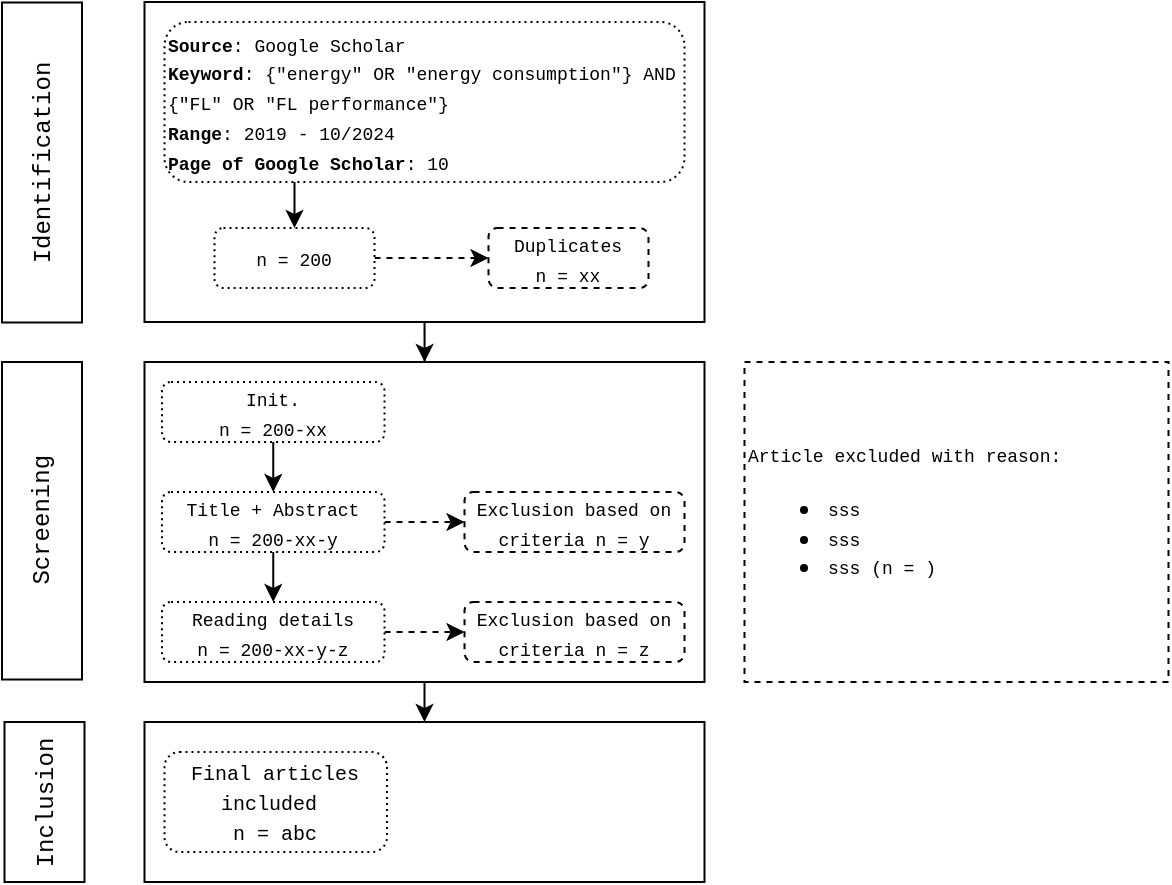 <mxfile version="25.0.1">
  <diagram name="Trang-1" id="EANZOwzSC-dSeC8dc-hd">
    <mxGraphModel dx="819" dy="518" grid="1" gridSize="10" guides="1" tooltips="1" connect="1" arrows="1" fold="1" page="1" pageScale="1" pageWidth="827" pageHeight="1169" math="0" shadow="0">
      <root>
        <mxCell id="0" />
        <mxCell id="1" parent="0" />
        <mxCell id="f12Qq1OD6IWFqGnEjADB-19" style="edgeStyle=orthogonalEdgeStyle;rounded=0;orthogonalLoop=1;jettySize=auto;html=1;exitX=0.5;exitY=1;exitDx=0;exitDy=0;" edge="1" parent="1" source="f12Qq1OD6IWFqGnEjADB-1" target="f12Qq1OD6IWFqGnEjADB-13">
          <mxGeometry relative="1" as="geometry" />
        </mxCell>
        <mxCell id="f12Qq1OD6IWFqGnEjADB-1" value="" style="rounded=0;whiteSpace=wrap;html=1;" vertex="1" parent="1">
          <mxGeometry x="111.25" y="120" width="280" height="160" as="geometry" />
        </mxCell>
        <mxCell id="f12Qq1OD6IWFqGnEjADB-2" value="&lt;font face=&quot;Courier New&quot;&gt;Identification&lt;/font&gt;" style="rounded=0;whiteSpace=wrap;html=1;rotation=-90;" vertex="1" parent="1">
          <mxGeometry x="-20" y="180.25" width="160" height="40" as="geometry" />
        </mxCell>
        <mxCell id="f12Qq1OD6IWFqGnEjADB-3" value="&lt;font face=&quot;Courier New&quot;&gt;Screening&lt;/font&gt;" style="rounded=0;whiteSpace=wrap;html=1;rotation=-90;" vertex="1" parent="1">
          <mxGeometry x="-19.37" y="359.38" width="158.75" height="40" as="geometry" />
        </mxCell>
        <mxCell id="f12Qq1OD6IWFqGnEjADB-4" value="&lt;font face=&quot;Courier New&quot;&gt;Inclusion&lt;/font&gt;" style="rounded=0;whiteSpace=wrap;html=1;rotation=-90;" vertex="1" parent="1">
          <mxGeometry x="21.25" y="500" width="80" height="40" as="geometry" />
        </mxCell>
        <mxCell id="f12Qq1OD6IWFqGnEjADB-12" style="edgeStyle=orthogonalEdgeStyle;rounded=0;orthogonalLoop=1;jettySize=auto;html=1;exitX=0.25;exitY=1;exitDx=0;exitDy=0;entryX=0.5;entryY=0;entryDx=0;entryDy=0;" edge="1" parent="1" source="f12Qq1OD6IWFqGnEjADB-6" target="f12Qq1OD6IWFqGnEjADB-8">
          <mxGeometry relative="1" as="geometry" />
        </mxCell>
        <mxCell id="f12Qq1OD6IWFqGnEjADB-6" value="&lt;font style=&quot;font-size: 9px;&quot; face=&quot;Courier New&quot;&gt;&lt;b style=&quot;&quot;&gt;Source&lt;/b&gt;: Google Scholar&lt;/font&gt;&lt;div&gt;&lt;font style=&quot;font-size: 9px;&quot; face=&quot;Courier New&quot;&gt;&lt;b&gt;Keyword&lt;/b&gt;:&amp;nbsp;{&quot;energy&quot; OR &quot;energy consumption&quot;} AND {&quot;FL&quot; OR &quot;FL performance&quot;}&lt;/font&gt;&lt;/div&gt;&lt;div&gt;&lt;font style=&quot;font-size: 9px;&quot; face=&quot;Courier New&quot;&gt;&lt;b&gt;Range&lt;/b&gt;: 2019 - 10/2024&lt;/font&gt;&lt;/div&gt;&lt;div&gt;&lt;font style=&quot;font-size: 9px;&quot; face=&quot;Courier New&quot;&gt;&lt;b style=&quot;&quot;&gt;Page of Google Scholar&lt;/b&gt;: 10&lt;/font&gt;&lt;/div&gt;" style="rounded=1;whiteSpace=wrap;html=1;dashed=1;align=left;dashPattern=1 2;" vertex="1" parent="1">
          <mxGeometry x="121.25" y="130" width="260" height="80" as="geometry" />
        </mxCell>
        <mxCell id="f12Qq1OD6IWFqGnEjADB-11" value="" style="edgeStyle=orthogonalEdgeStyle;rounded=0;orthogonalLoop=1;jettySize=auto;html=1;dashed=1;strokeColor=default;" edge="1" parent="1" source="f12Qq1OD6IWFqGnEjADB-8" target="f12Qq1OD6IWFqGnEjADB-10">
          <mxGeometry relative="1" as="geometry" />
        </mxCell>
        <mxCell id="f12Qq1OD6IWFqGnEjADB-8" value="&lt;font style=&quot;font-size: 9px;&quot; face=&quot;Courier New&quot;&gt;n = 200&lt;/font&gt;" style="rounded=1;whiteSpace=wrap;html=1;dashed=1;dashPattern=1 2;" vertex="1" parent="1">
          <mxGeometry x="146.25" y="233" width="80" height="30" as="geometry" />
        </mxCell>
        <mxCell id="f12Qq1OD6IWFqGnEjADB-10" value="&lt;font style=&quot;font-size: 9px;&quot; face=&quot;Courier New&quot;&gt;Duplicates&lt;/font&gt;&lt;div&gt;&lt;font style=&quot;font-size: 9px;&quot; face=&quot;Courier New&quot;&gt;n = xx&lt;/font&gt;&lt;/div&gt;" style="rounded=1;whiteSpace=wrap;html=1;dashed=1;" vertex="1" parent="1">
          <mxGeometry x="283.25" y="233" width="80" height="30" as="geometry" />
        </mxCell>
        <mxCell id="f12Qq1OD6IWFqGnEjADB-26" style="edgeStyle=orthogonalEdgeStyle;rounded=0;orthogonalLoop=1;jettySize=auto;html=1;exitX=0.5;exitY=1;exitDx=0;exitDy=0;entryX=0.5;entryY=0;entryDx=0;entryDy=0;" edge="1" parent="1" source="f12Qq1OD6IWFqGnEjADB-13" target="f12Qq1OD6IWFqGnEjADB-24">
          <mxGeometry relative="1" as="geometry" />
        </mxCell>
        <mxCell id="f12Qq1OD6IWFqGnEjADB-13" value="" style="rounded=0;whiteSpace=wrap;html=1;" vertex="1" parent="1">
          <mxGeometry x="111.25" y="300" width="280" height="160" as="geometry" />
        </mxCell>
        <mxCell id="f12Qq1OD6IWFqGnEjADB-17" style="edgeStyle=orthogonalEdgeStyle;rounded=0;orthogonalLoop=1;jettySize=auto;html=1;exitX=0.5;exitY=1;exitDx=0;exitDy=0;entryX=0.5;entryY=0;entryDx=0;entryDy=0;" edge="1" parent="1" source="f12Qq1OD6IWFqGnEjADB-14" target="f12Qq1OD6IWFqGnEjADB-15">
          <mxGeometry relative="1" as="geometry" />
        </mxCell>
        <mxCell id="f12Qq1OD6IWFqGnEjADB-14" value="&lt;div&gt;&lt;font style=&quot;font-size: 9px;&quot; face=&quot;Courier New&quot;&gt;Init.&lt;/font&gt;&lt;/div&gt;&lt;font style=&quot;font-size: 9px;&quot; face=&quot;Courier New&quot;&gt;n = 200-xx&lt;/font&gt;" style="rounded=1;whiteSpace=wrap;html=1;dashed=1;dashPattern=1 2;" vertex="1" parent="1">
          <mxGeometry x="120" y="310" width="111.25" height="30" as="geometry" />
        </mxCell>
        <mxCell id="f12Qq1OD6IWFqGnEjADB-18" style="edgeStyle=orthogonalEdgeStyle;rounded=0;orthogonalLoop=1;jettySize=auto;html=1;entryX=0;entryY=0.5;entryDx=0;entryDy=0;dashed=1;" edge="1" parent="1" source="f12Qq1OD6IWFqGnEjADB-15" target="f12Qq1OD6IWFqGnEjADB-16">
          <mxGeometry relative="1" as="geometry" />
        </mxCell>
        <mxCell id="f12Qq1OD6IWFqGnEjADB-22" style="edgeStyle=orthogonalEdgeStyle;rounded=0;orthogonalLoop=1;jettySize=auto;html=1;exitX=0.5;exitY=1;exitDx=0;exitDy=0;entryX=0.5;entryY=0;entryDx=0;entryDy=0;" edge="1" parent="1" source="f12Qq1OD6IWFqGnEjADB-15" target="f12Qq1OD6IWFqGnEjADB-20">
          <mxGeometry relative="1" as="geometry" />
        </mxCell>
        <mxCell id="f12Qq1OD6IWFqGnEjADB-15" value="&lt;div&gt;&lt;font style=&quot;font-size: 9px;&quot; face=&quot;Courier New&quot;&gt;Title + Abstract&lt;/font&gt;&lt;/div&gt;&lt;font style=&quot;font-size: 9px;&quot; face=&quot;Courier New&quot;&gt;n = 200-xx-y&lt;/font&gt;" style="rounded=1;whiteSpace=wrap;html=1;dashed=1;dashPattern=1 2;" vertex="1" parent="1">
          <mxGeometry x="120" y="365" width="111.25" height="30" as="geometry" />
        </mxCell>
        <mxCell id="f12Qq1OD6IWFqGnEjADB-16" value="&lt;div&gt;&lt;font style=&quot;font-size: 9px;&quot; face=&quot;Courier New&quot;&gt;Exclusion based on criteria n = y&lt;/font&gt;&lt;/div&gt;" style="rounded=1;whiteSpace=wrap;html=1;dashed=1;" vertex="1" parent="1">
          <mxGeometry x="271.25" y="365" width="110" height="30" as="geometry" />
        </mxCell>
        <mxCell id="f12Qq1OD6IWFqGnEjADB-23" style="edgeStyle=orthogonalEdgeStyle;rounded=0;orthogonalLoop=1;jettySize=auto;html=1;exitX=1;exitY=0.5;exitDx=0;exitDy=0;entryX=0;entryY=0.5;entryDx=0;entryDy=0;dashed=1;" edge="1" parent="1" source="f12Qq1OD6IWFqGnEjADB-20" target="f12Qq1OD6IWFqGnEjADB-21">
          <mxGeometry relative="1" as="geometry" />
        </mxCell>
        <mxCell id="f12Qq1OD6IWFqGnEjADB-20" value="&lt;div&gt;&lt;font style=&quot;font-size: 9px;&quot; face=&quot;Courier New&quot;&gt;Reading details&lt;/font&gt;&lt;/div&gt;&lt;font style=&quot;font-size: 9px;&quot; face=&quot;Courier New&quot;&gt;n = 200-xx-y-z&lt;/font&gt;" style="rounded=1;whiteSpace=wrap;html=1;dashed=1;dashPattern=1 2;" vertex="1" parent="1">
          <mxGeometry x="120" y="420" width="111.25" height="30" as="geometry" />
        </mxCell>
        <mxCell id="f12Qq1OD6IWFqGnEjADB-21" value="&lt;div&gt;&lt;font style=&quot;font-size: 9px;&quot; face=&quot;Courier New&quot;&gt;Exclusion based on criteria n = z&lt;/font&gt;&lt;/div&gt;" style="rounded=1;whiteSpace=wrap;html=1;dashed=1;" vertex="1" parent="1">
          <mxGeometry x="271.25" y="420" width="110" height="30" as="geometry" />
        </mxCell>
        <mxCell id="f12Qq1OD6IWFqGnEjADB-24" value="" style="rounded=0;whiteSpace=wrap;html=1;" vertex="1" parent="1">
          <mxGeometry x="111.25" y="480" width="280" height="80" as="geometry" />
        </mxCell>
        <mxCell id="f12Qq1OD6IWFqGnEjADB-25" value="&lt;div&gt;&lt;font size=&quot;1&quot; face=&quot;Courier New&quot;&gt;Final articles included&amp;nbsp;&lt;/font&gt;&lt;/div&gt;&lt;div&gt;&lt;font size=&quot;1&quot; face=&quot;Courier New&quot;&gt;n = abc&lt;/font&gt;&lt;/div&gt;" style="rounded=1;whiteSpace=wrap;html=1;dashed=1;dashPattern=1 2;" vertex="1" parent="1">
          <mxGeometry x="121.25" y="495" width="111.25" height="50" as="geometry" />
        </mxCell>
        <mxCell id="f12Qq1OD6IWFqGnEjADB-27" value="&lt;font style=&quot;font-size: 9px;&quot; face=&quot;Courier New&quot;&gt;Article excluded with reason:&lt;/font&gt;&lt;div&gt;&lt;ul&gt;&lt;li&gt;&lt;font style=&quot;font-size: 9px;&quot; face=&quot;Courier New&quot;&gt;sss&lt;/font&gt;&lt;/li&gt;&lt;li&gt;&lt;font style=&quot;font-size: 9px;&quot; face=&quot;Courier New&quot;&gt;sss&lt;/font&gt;&lt;/li&gt;&lt;li&gt;&lt;font style=&quot;font-size: 9px;&quot; face=&quot;Courier New&quot;&gt;sss (n = )&lt;/font&gt;&lt;/li&gt;&lt;/ul&gt;&lt;/div&gt;" style="rounded=0;whiteSpace=wrap;html=1;align=left;dashed=1;" vertex="1" parent="1">
          <mxGeometry x="411.25" y="300" width="212" height="160" as="geometry" />
        </mxCell>
      </root>
    </mxGraphModel>
  </diagram>
</mxfile>
